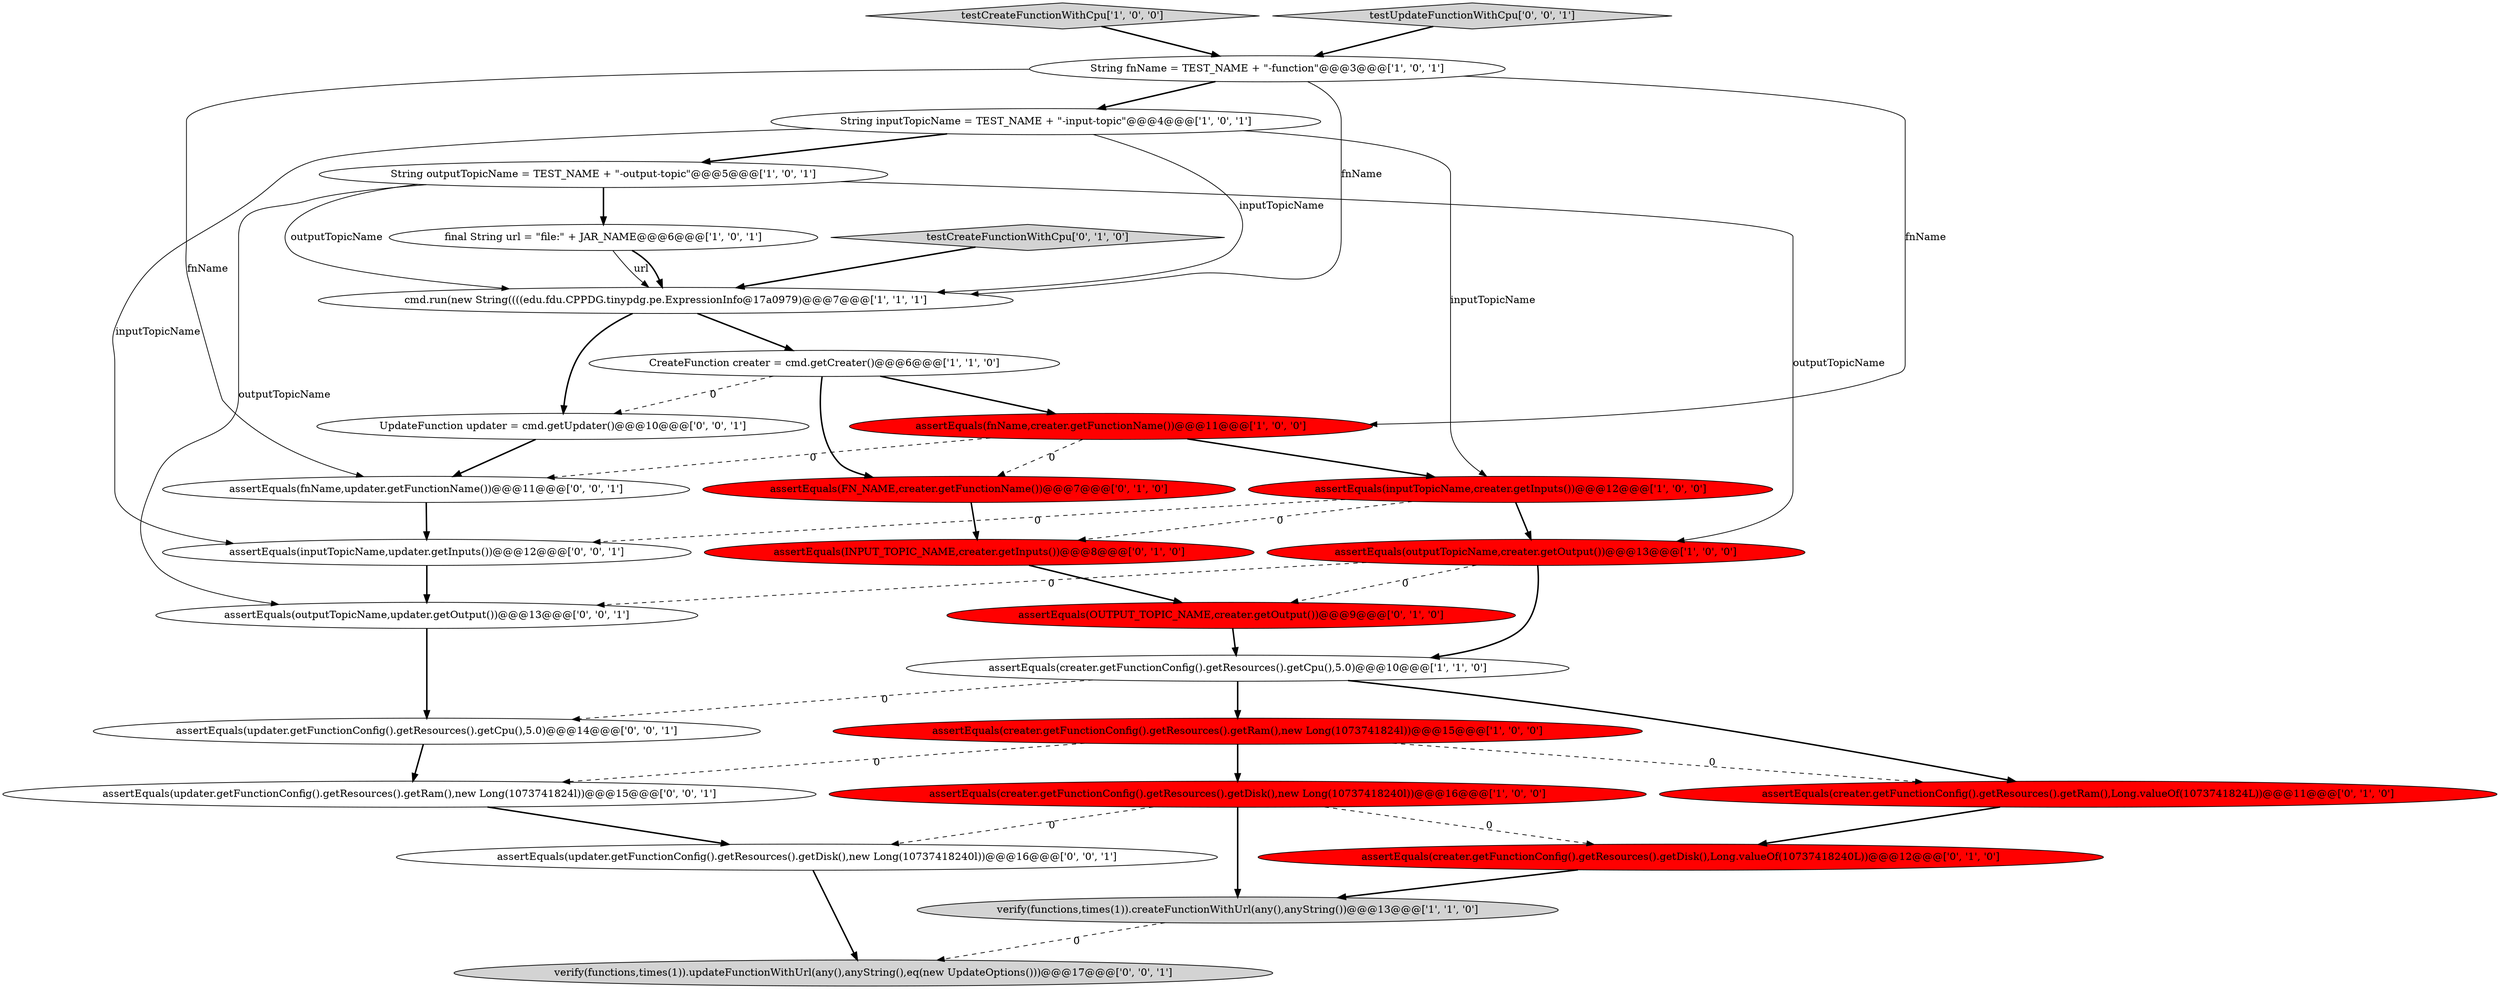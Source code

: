 digraph {
1 [style = filled, label = "assertEquals(inputTopicName,creater.getInputs())@@@12@@@['1', '0', '0']", fillcolor = red, shape = ellipse image = "AAA1AAABBB1BBB"];
19 [style = filled, label = "assertEquals(creater.getFunctionConfig().getResources().getDisk(),Long.valueOf(10737418240L))@@@12@@@['0', '1', '0']", fillcolor = red, shape = ellipse image = "AAA1AAABBB2BBB"];
27 [style = filled, label = "assertEquals(outputTopicName,updater.getOutput())@@@13@@@['0', '0', '1']", fillcolor = white, shape = ellipse image = "AAA0AAABBB3BBB"];
6 [style = filled, label = "assertEquals(creater.getFunctionConfig().getResources().getDisk(),new Long(10737418240l))@@@16@@@['1', '0', '0']", fillcolor = red, shape = ellipse image = "AAA1AAABBB1BBB"];
2 [style = filled, label = "assertEquals(creater.getFunctionConfig().getResources().getRam(),new Long(1073741824l))@@@15@@@['1', '0', '0']", fillcolor = red, shape = ellipse image = "AAA1AAABBB1BBB"];
17 [style = filled, label = "assertEquals(INPUT_TOPIC_NAME,creater.getInputs())@@@8@@@['0', '1', '0']", fillcolor = red, shape = ellipse image = "AAA1AAABBB2BBB"];
9 [style = filled, label = "final String url = \"file:\" + JAR_NAME@@@6@@@['1', '0', '1']", fillcolor = white, shape = ellipse image = "AAA0AAABBB1BBB"];
28 [style = filled, label = "UpdateFunction updater = cmd.getUpdater()@@@10@@@['0', '0', '1']", fillcolor = white, shape = ellipse image = "AAA0AAABBB3BBB"];
7 [style = filled, label = "CreateFunction creater = cmd.getCreater()@@@6@@@['1', '1', '0']", fillcolor = white, shape = ellipse image = "AAA0AAABBB1BBB"];
16 [style = filled, label = "assertEquals(OUTPUT_TOPIC_NAME,creater.getOutput())@@@9@@@['0', '1', '0']", fillcolor = red, shape = ellipse image = "AAA1AAABBB2BBB"];
11 [style = filled, label = "String inputTopicName = TEST_NAME + \"-input-topic\"@@@4@@@['1', '0', '1']", fillcolor = white, shape = ellipse image = "AAA0AAABBB1BBB"];
4 [style = filled, label = "String fnName = TEST_NAME + \"-function\"@@@3@@@['1', '0', '1']", fillcolor = white, shape = ellipse image = "AAA0AAABBB1BBB"];
18 [style = filled, label = "assertEquals(creater.getFunctionConfig().getResources().getRam(),Long.valueOf(1073741824L))@@@11@@@['0', '1', '0']", fillcolor = red, shape = ellipse image = "AAA1AAABBB2BBB"];
14 [style = filled, label = "testCreateFunctionWithCpu['0', '1', '0']", fillcolor = lightgray, shape = diamond image = "AAA0AAABBB2BBB"];
10 [style = filled, label = "testCreateFunctionWithCpu['1', '0', '0']", fillcolor = lightgray, shape = diamond image = "AAA0AAABBB1BBB"];
25 [style = filled, label = "assertEquals(inputTopicName,updater.getInputs())@@@12@@@['0', '0', '1']", fillcolor = white, shape = ellipse image = "AAA0AAABBB3BBB"];
12 [style = filled, label = "cmd.run(new String((((edu.fdu.CPPDG.tinypdg.pe.ExpressionInfo@17a0979)@@@7@@@['1', '1', '1']", fillcolor = white, shape = ellipse image = "AAA0AAABBB1BBB"];
22 [style = filled, label = "verify(functions,times(1)).updateFunctionWithUrl(any(),anyString(),eq(new UpdateOptions()))@@@17@@@['0', '0', '1']", fillcolor = lightgray, shape = ellipse image = "AAA0AAABBB3BBB"];
20 [style = filled, label = "testUpdateFunctionWithCpu['0', '0', '1']", fillcolor = lightgray, shape = diamond image = "AAA0AAABBB3BBB"];
23 [style = filled, label = "assertEquals(updater.getFunctionConfig().getResources().getRam(),new Long(1073741824l))@@@15@@@['0', '0', '1']", fillcolor = white, shape = ellipse image = "AAA0AAABBB3BBB"];
13 [style = filled, label = "assertEquals(creater.getFunctionConfig().getResources().getCpu(),5.0)@@@10@@@['1', '1', '0']", fillcolor = white, shape = ellipse image = "AAA0AAABBB1BBB"];
26 [style = filled, label = "assertEquals(updater.getFunctionConfig().getResources().getDisk(),new Long(10737418240l))@@@16@@@['0', '0', '1']", fillcolor = white, shape = ellipse image = "AAA0AAABBB3BBB"];
8 [style = filled, label = "verify(functions,times(1)).createFunctionWithUrl(any(),anyString())@@@13@@@['1', '1', '0']", fillcolor = lightgray, shape = ellipse image = "AAA0AAABBB1BBB"];
21 [style = filled, label = "assertEquals(updater.getFunctionConfig().getResources().getCpu(),5.0)@@@14@@@['0', '0', '1']", fillcolor = white, shape = ellipse image = "AAA0AAABBB3BBB"];
0 [style = filled, label = "assertEquals(outputTopicName,creater.getOutput())@@@13@@@['1', '0', '0']", fillcolor = red, shape = ellipse image = "AAA1AAABBB1BBB"];
24 [style = filled, label = "assertEquals(fnName,updater.getFunctionName())@@@11@@@['0', '0', '1']", fillcolor = white, shape = ellipse image = "AAA0AAABBB3BBB"];
15 [style = filled, label = "assertEquals(FN_NAME,creater.getFunctionName())@@@7@@@['0', '1', '0']", fillcolor = red, shape = ellipse image = "AAA1AAABBB2BBB"];
3 [style = filled, label = "assertEquals(fnName,creater.getFunctionName())@@@11@@@['1', '0', '0']", fillcolor = red, shape = ellipse image = "AAA1AAABBB1BBB"];
5 [style = filled, label = "String outputTopicName = TEST_NAME + \"-output-topic\"@@@5@@@['1', '0', '1']", fillcolor = white, shape = ellipse image = "AAA0AAABBB1BBB"];
2->23 [style = dashed, label="0"];
9->12 [style = solid, label="url"];
11->12 [style = solid, label="inputTopicName"];
16->13 [style = bold, label=""];
12->28 [style = bold, label=""];
0->13 [style = bold, label=""];
5->9 [style = bold, label=""];
3->1 [style = bold, label=""];
2->6 [style = bold, label=""];
5->0 [style = solid, label="outputTopicName"];
3->24 [style = dashed, label="0"];
0->16 [style = dashed, label="0"];
18->19 [style = bold, label=""];
23->26 [style = bold, label=""];
1->0 [style = bold, label=""];
0->27 [style = dashed, label="0"];
12->7 [style = bold, label=""];
19->8 [style = bold, label=""];
7->3 [style = bold, label=""];
26->22 [style = bold, label=""];
20->4 [style = bold, label=""];
4->12 [style = solid, label="fnName"];
25->27 [style = bold, label=""];
8->22 [style = dashed, label="0"];
11->5 [style = bold, label=""];
15->17 [style = bold, label=""];
11->1 [style = solid, label="inputTopicName"];
5->12 [style = solid, label="outputTopicName"];
1->17 [style = dashed, label="0"];
13->21 [style = dashed, label="0"];
7->28 [style = dashed, label="0"];
6->26 [style = dashed, label="0"];
24->25 [style = bold, label=""];
14->12 [style = bold, label=""];
6->8 [style = bold, label=""];
6->19 [style = dashed, label="0"];
2->18 [style = dashed, label="0"];
10->4 [style = bold, label=""];
28->24 [style = bold, label=""];
11->25 [style = solid, label="inputTopicName"];
7->15 [style = bold, label=""];
3->15 [style = dashed, label="0"];
9->12 [style = bold, label=""];
4->24 [style = solid, label="fnName"];
4->11 [style = bold, label=""];
1->25 [style = dashed, label="0"];
27->21 [style = bold, label=""];
5->27 [style = solid, label="outputTopicName"];
4->3 [style = solid, label="fnName"];
17->16 [style = bold, label=""];
13->18 [style = bold, label=""];
13->2 [style = bold, label=""];
21->23 [style = bold, label=""];
}
